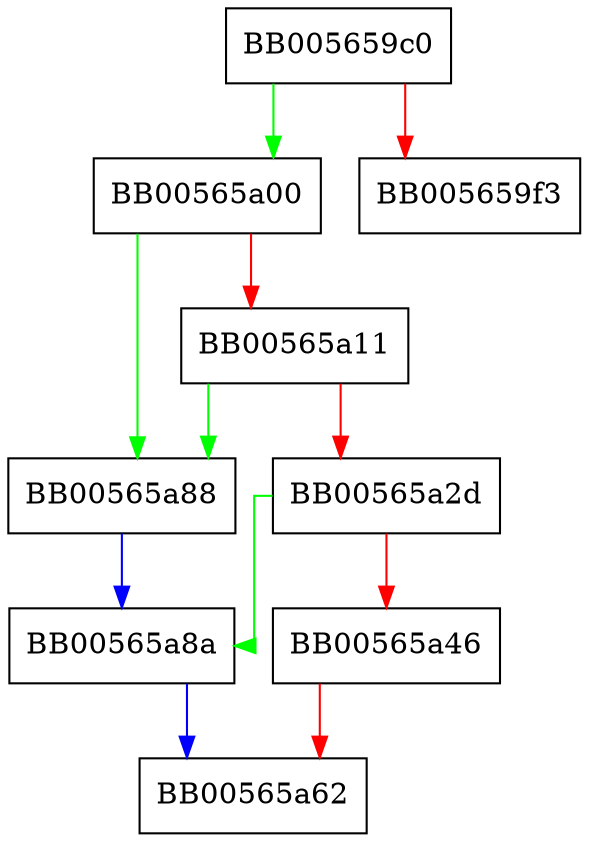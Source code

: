 digraph ossl_cms_AuthEnvelopedData_final {
  node [shape="box"];
  graph [splines=ortho];
  BB005659c0 -> BB00565a00 [color="green"];
  BB005659c0 -> BB005659f3 [color="red"];
  BB00565a00 -> BB00565a88 [color="green"];
  BB00565a00 -> BB00565a11 [color="red"];
  BB00565a11 -> BB00565a88 [color="green"];
  BB00565a11 -> BB00565a2d [color="red"];
  BB00565a2d -> BB00565a8a [color="green"];
  BB00565a2d -> BB00565a46 [color="red"];
  BB00565a46 -> BB00565a62 [color="red"];
  BB00565a88 -> BB00565a8a [color="blue"];
  BB00565a8a -> BB00565a62 [color="blue"];
}